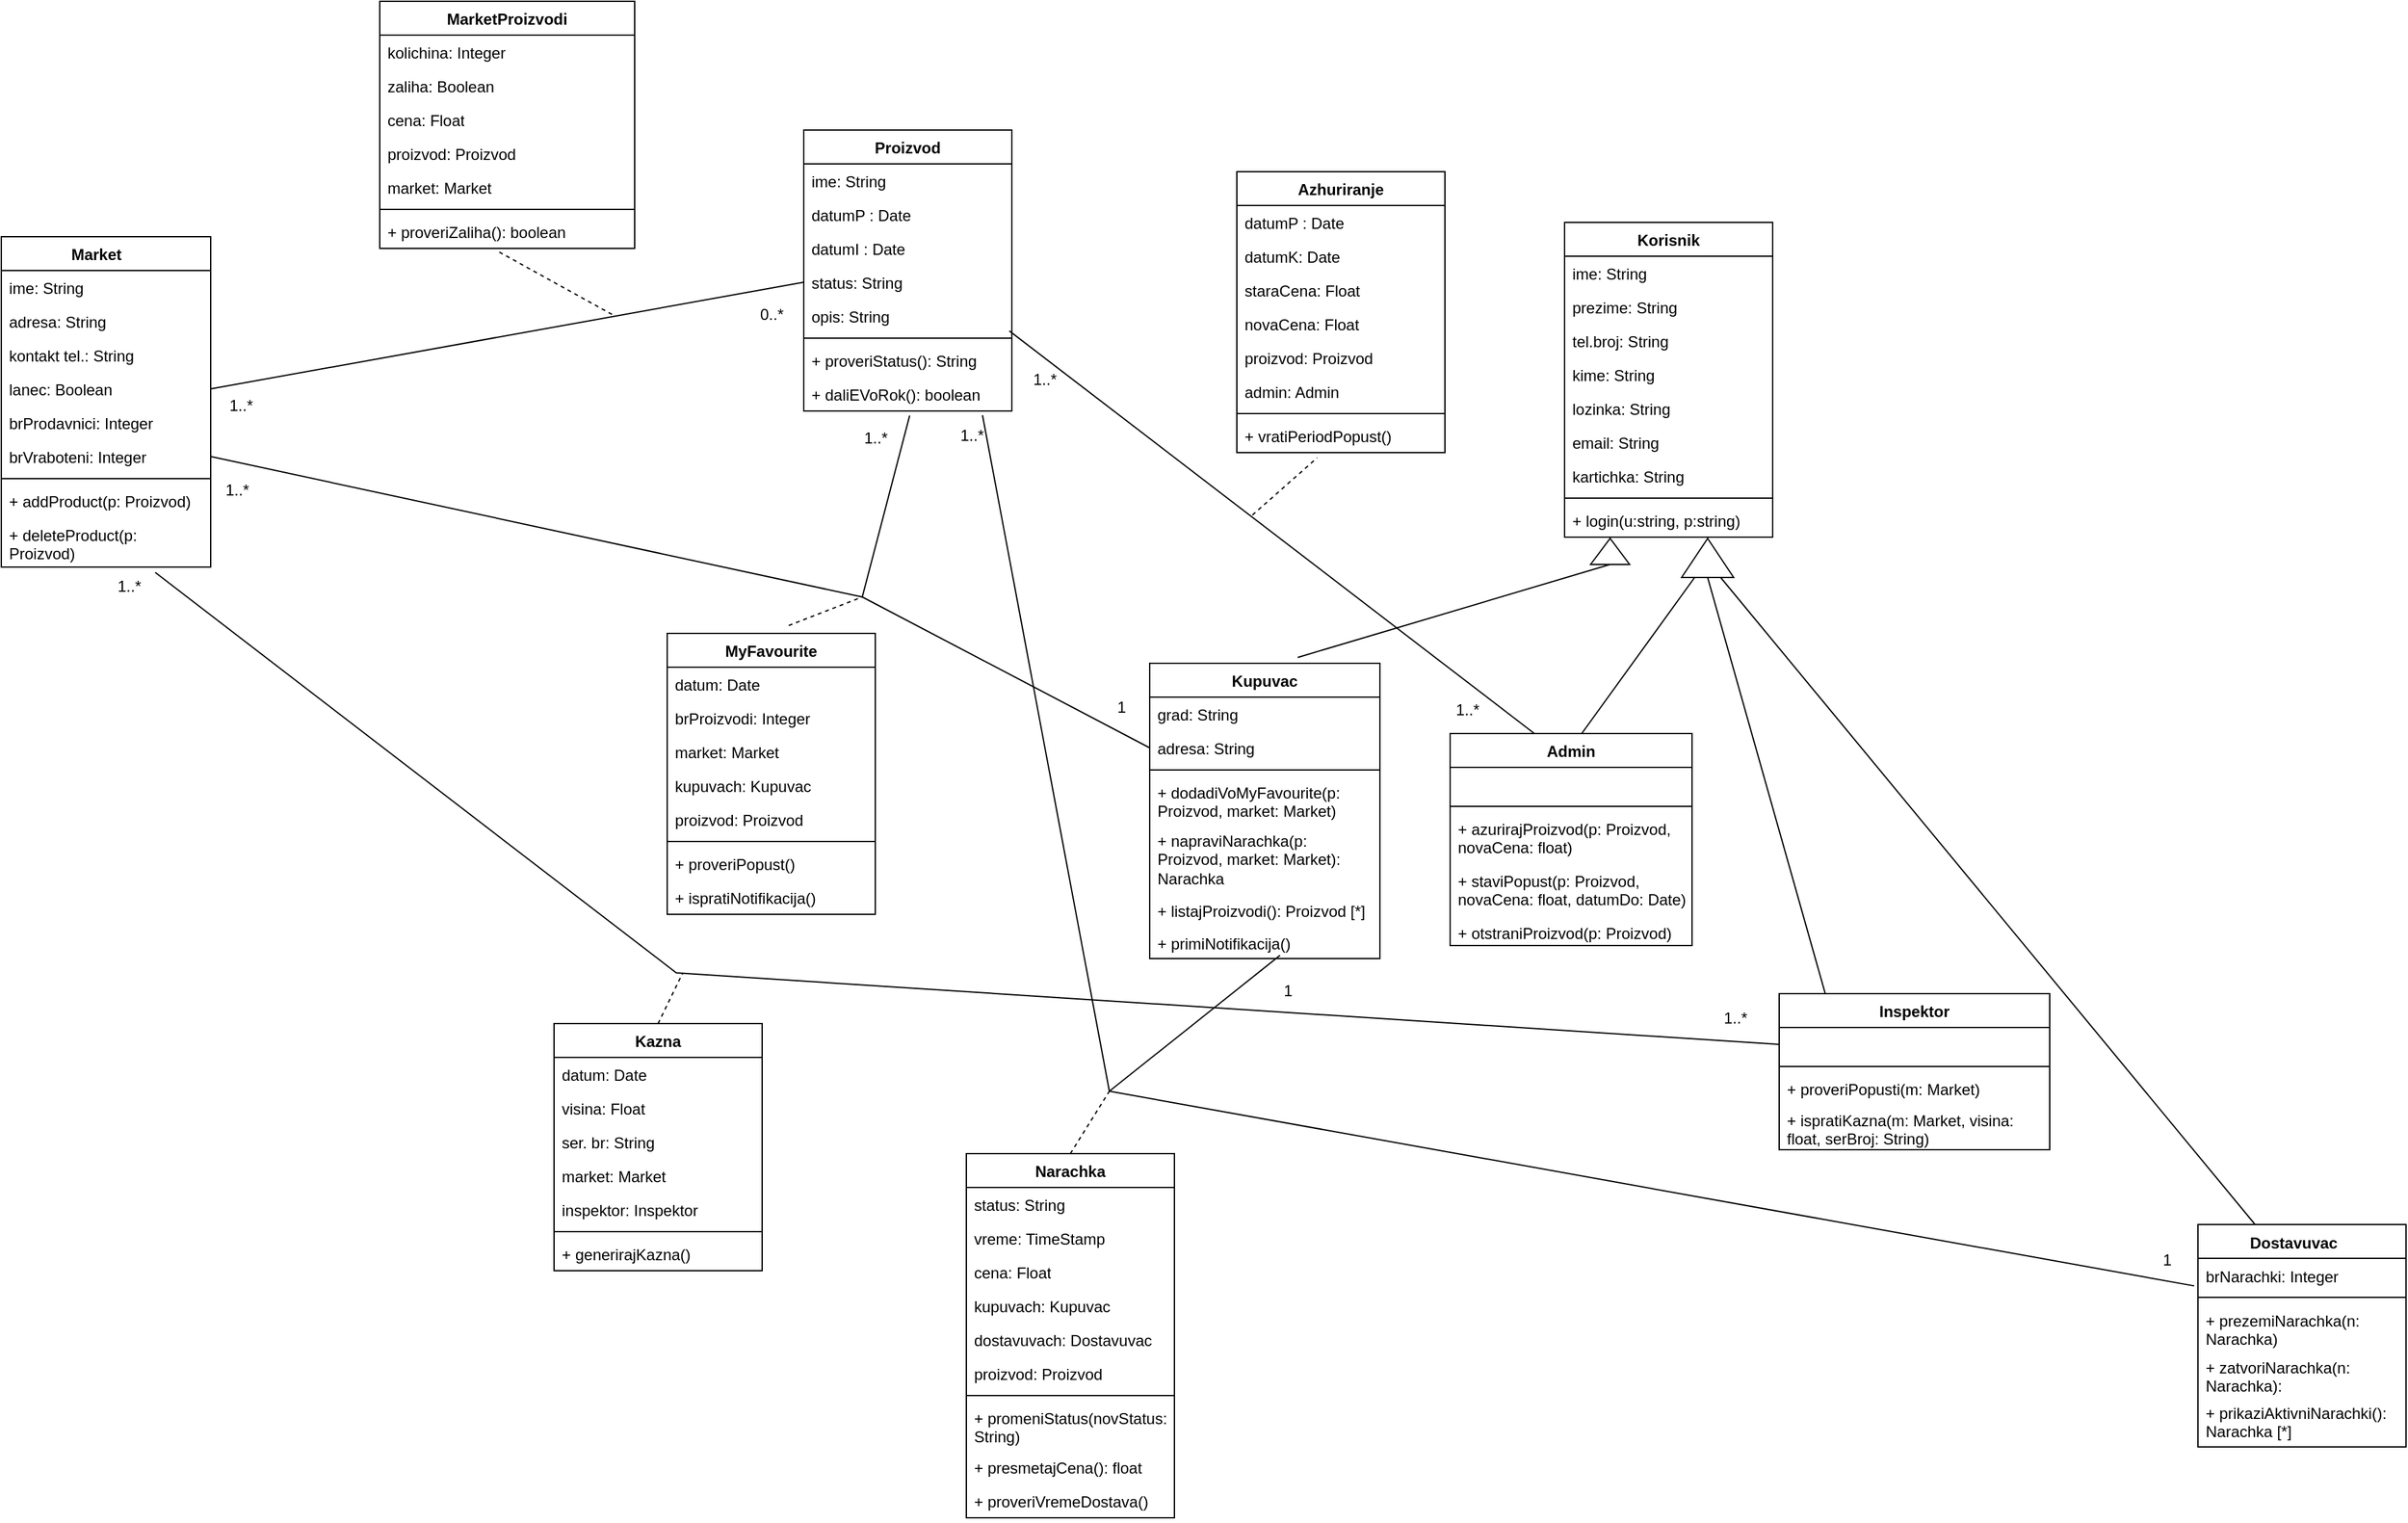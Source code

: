 <mxfile version="27.1.5">
  <diagram name="Page-1" id="jHqCYxFGCe3tI_gSr4o8">
    <mxGraphModel dx="1042" dy="561" grid="0" gridSize="10" guides="1" tooltips="1" connect="1" arrows="1" fold="1" page="0" pageScale="1" pageWidth="850" pageHeight="1100" background="#ffffff" math="0" shadow="0">
      <root>
        <mxCell id="0" />
        <mxCell id="1" parent="0" />
        <mxCell id="WWTZZWRBZjoq4rbTMtrc-1" value="Market&lt;span style=&quot;white-space: pre;&quot;&gt;&#x9;&lt;/span&gt;" style="swimlane;fontStyle=1;align=center;verticalAlign=top;childLayout=stackLayout;horizontal=1;startSize=26;horizontalStack=0;resizeParent=1;resizeParentMax=0;resizeLast=0;collapsible=1;marginBottom=0;whiteSpace=wrap;html=1;" vertex="1" parent="1">
          <mxGeometry x="330" y="391" width="161" height="254" as="geometry">
            <mxRectangle x="270" y="100" width="90" height="30" as="alternateBounds" />
          </mxGeometry>
        </mxCell>
        <mxCell id="WWTZZWRBZjoq4rbTMtrc-2" value="ime: String" style="text;strokeColor=none;fillColor=none;align=left;verticalAlign=top;spacingLeft=4;spacingRight=4;overflow=hidden;rotatable=0;points=[[0,0.5],[1,0.5]];portConstraint=eastwest;whiteSpace=wrap;html=1;" vertex="1" parent="WWTZZWRBZjoq4rbTMtrc-1">
          <mxGeometry y="26" width="161" height="26" as="geometry" />
        </mxCell>
        <mxCell id="WWTZZWRBZjoq4rbTMtrc-3" value="adresa: String" style="text;strokeColor=none;fillColor=none;align=left;verticalAlign=top;spacingLeft=4;spacingRight=4;overflow=hidden;rotatable=0;points=[[0,0.5],[1,0.5]];portConstraint=eastwest;whiteSpace=wrap;html=1;" vertex="1" parent="WWTZZWRBZjoq4rbTMtrc-1">
          <mxGeometry y="52" width="161" height="26" as="geometry" />
        </mxCell>
        <mxCell id="WWTZZWRBZjoq4rbTMtrc-4" value="kontakt tel.: String" style="text;strokeColor=none;fillColor=none;align=left;verticalAlign=top;spacingLeft=4;spacingRight=4;overflow=hidden;rotatable=0;points=[[0,0.5],[1,0.5]];portConstraint=eastwest;whiteSpace=wrap;html=1;" vertex="1" parent="WWTZZWRBZjoq4rbTMtrc-1">
          <mxGeometry y="78" width="161" height="26" as="geometry" />
        </mxCell>
        <mxCell id="WWTZZWRBZjoq4rbTMtrc-5" value="lanec: Boolean" style="text;strokeColor=none;fillColor=none;align=left;verticalAlign=top;spacingLeft=4;spacingRight=4;overflow=hidden;rotatable=0;points=[[0,0.5],[1,0.5]];portConstraint=eastwest;whiteSpace=wrap;html=1;" vertex="1" parent="WWTZZWRBZjoq4rbTMtrc-1">
          <mxGeometry y="104" width="161" height="26" as="geometry" />
        </mxCell>
        <mxCell id="WWTZZWRBZjoq4rbTMtrc-6" value="brProdavnici: Integer" style="text;strokeColor=none;fillColor=none;align=left;verticalAlign=top;spacingLeft=4;spacingRight=4;overflow=hidden;rotatable=0;points=[[0,0.5],[1,0.5]];portConstraint=eastwest;whiteSpace=wrap;html=1;" vertex="1" parent="WWTZZWRBZjoq4rbTMtrc-1">
          <mxGeometry y="130" width="161" height="26" as="geometry" />
        </mxCell>
        <mxCell id="WWTZZWRBZjoq4rbTMtrc-7" value="brVraboteni: Integer" style="text;strokeColor=none;fillColor=none;align=left;verticalAlign=top;spacingLeft=4;spacingRight=4;overflow=hidden;rotatable=0;points=[[0,0.5],[1,0.5]];portConstraint=eastwest;whiteSpace=wrap;html=1;" vertex="1" parent="WWTZZWRBZjoq4rbTMtrc-1">
          <mxGeometry y="156" width="161" height="26" as="geometry" />
        </mxCell>
        <mxCell id="WWTZZWRBZjoq4rbTMtrc-8" value="" style="line;strokeWidth=1;fillColor=none;align=left;verticalAlign=middle;spacingTop=-1;spacingLeft=3;spacingRight=3;rotatable=0;labelPosition=right;points=[];portConstraint=eastwest;strokeColor=inherit;" vertex="1" parent="WWTZZWRBZjoq4rbTMtrc-1">
          <mxGeometry y="182" width="161" height="8" as="geometry" />
        </mxCell>
        <mxCell id="WWTZZWRBZjoq4rbTMtrc-9" value="&lt;font&gt;+ addProduct(p: Proizvod)&lt;/font&gt;" style="text;strokeColor=none;fillColor=none;align=left;verticalAlign=top;spacingLeft=4;spacingRight=4;overflow=hidden;rotatable=0;points=[[0,0.5],[1,0.5]];portConstraint=eastwest;whiteSpace=wrap;html=1;" vertex="1" parent="WWTZZWRBZjoq4rbTMtrc-1">
          <mxGeometry y="190" width="161" height="26" as="geometry" />
        </mxCell>
        <mxCell id="WWTZZWRBZjoq4rbTMtrc-10" value="&lt;font&gt;+ deleteProduct(p: Proizvod)&lt;/font&gt;" style="text;strokeColor=none;fillColor=none;align=left;verticalAlign=top;spacingLeft=4;spacingRight=4;overflow=hidden;rotatable=0;points=[[0,0.5],[1,0.5]];portConstraint=eastwest;whiteSpace=wrap;html=1;" vertex="1" parent="WWTZZWRBZjoq4rbTMtrc-1">
          <mxGeometry y="216" width="161" height="38" as="geometry" />
        </mxCell>
        <mxCell id="WWTZZWRBZjoq4rbTMtrc-11" value="Proizvod" style="swimlane;fontStyle=1;align=center;verticalAlign=top;childLayout=stackLayout;horizontal=1;startSize=26;horizontalStack=0;resizeParent=1;resizeParentMax=0;resizeLast=0;collapsible=1;marginBottom=0;whiteSpace=wrap;html=1;" vertex="1" parent="1">
          <mxGeometry x="947" y="309" width="160" height="216" as="geometry" />
        </mxCell>
        <mxCell id="WWTZZWRBZjoq4rbTMtrc-12" value="ime: String" style="text;strokeColor=none;fillColor=none;align=left;verticalAlign=top;spacingLeft=4;spacingRight=4;overflow=hidden;rotatable=0;points=[[0,0.5],[1,0.5]];portConstraint=eastwest;whiteSpace=wrap;html=1;" vertex="1" parent="WWTZZWRBZjoq4rbTMtrc-11">
          <mxGeometry y="26" width="160" height="26" as="geometry" />
        </mxCell>
        <mxCell id="WWTZZWRBZjoq4rbTMtrc-13" value="datumP : Date" style="text;strokeColor=none;fillColor=none;align=left;verticalAlign=top;spacingLeft=4;spacingRight=4;overflow=hidden;rotatable=0;points=[[0,0.5],[1,0.5]];portConstraint=eastwest;whiteSpace=wrap;html=1;" vertex="1" parent="WWTZZWRBZjoq4rbTMtrc-11">
          <mxGeometry y="52" width="160" height="26" as="geometry" />
        </mxCell>
        <mxCell id="WWTZZWRBZjoq4rbTMtrc-14" value="&lt;div&gt;datumI : Date&lt;/div&gt;" style="text;strokeColor=none;fillColor=none;align=left;verticalAlign=top;spacingLeft=4;spacingRight=4;overflow=hidden;rotatable=0;points=[[0,0.5],[1,0.5]];portConstraint=eastwest;whiteSpace=wrap;html=1;" vertex="1" parent="WWTZZWRBZjoq4rbTMtrc-11">
          <mxGeometry y="78" width="160" height="26" as="geometry" />
        </mxCell>
        <mxCell id="WWTZZWRBZjoq4rbTMtrc-15" value="status: String" style="text;strokeColor=none;fillColor=none;align=left;verticalAlign=top;spacingLeft=4;spacingRight=4;overflow=hidden;rotatable=0;points=[[0,0.5],[1,0.5]];portConstraint=eastwest;whiteSpace=wrap;html=1;" vertex="1" parent="WWTZZWRBZjoq4rbTMtrc-11">
          <mxGeometry y="104" width="160" height="26" as="geometry" />
        </mxCell>
        <mxCell id="WWTZZWRBZjoq4rbTMtrc-16" value="opis: String" style="text;strokeColor=none;fillColor=none;align=left;verticalAlign=top;spacingLeft=4;spacingRight=4;overflow=hidden;rotatable=0;points=[[0,0.5],[1,0.5]];portConstraint=eastwest;whiteSpace=wrap;html=1;" vertex="1" parent="WWTZZWRBZjoq4rbTMtrc-11">
          <mxGeometry y="130" width="160" height="26" as="geometry" />
        </mxCell>
        <mxCell id="WWTZZWRBZjoq4rbTMtrc-17" value="" style="line;strokeWidth=1;fillColor=none;align=left;verticalAlign=middle;spacingTop=-1;spacingLeft=3;spacingRight=3;rotatable=0;labelPosition=right;points=[];portConstraint=eastwest;strokeColor=inherit;" vertex="1" parent="WWTZZWRBZjoq4rbTMtrc-11">
          <mxGeometry y="156" width="160" height="8" as="geometry" />
        </mxCell>
        <mxCell id="WWTZZWRBZjoq4rbTMtrc-18" value="+ proveriStatus(): String" style="text;strokeColor=none;fillColor=none;align=left;verticalAlign=top;spacingLeft=4;spacingRight=4;overflow=hidden;rotatable=0;points=[[0,0.5],[1,0.5]];portConstraint=eastwest;whiteSpace=wrap;html=1;" vertex="1" parent="WWTZZWRBZjoq4rbTMtrc-11">
          <mxGeometry y="164" width="160" height="26" as="geometry" />
        </mxCell>
        <mxCell id="WWTZZWRBZjoq4rbTMtrc-19" value="&lt;div&gt;+ daliEVoRok(): boolean&lt;/div&gt;&lt;div&gt;&lt;br&gt;&lt;/div&gt;" style="text;strokeColor=none;fillColor=none;align=left;verticalAlign=top;spacingLeft=4;spacingRight=4;overflow=hidden;rotatable=0;points=[[0,0.5],[1,0.5]];portConstraint=eastwest;whiteSpace=wrap;html=1;" vertex="1" parent="WWTZZWRBZjoq4rbTMtrc-11">
          <mxGeometry y="190" width="160" height="26" as="geometry" />
        </mxCell>
        <mxCell id="WWTZZWRBZjoq4rbTMtrc-20" value="" style="endArrow=none;html=1;rounded=0;exitX=1;exitY=0.5;exitDx=0;exitDy=0;entryX=0;entryY=0.5;entryDx=0;entryDy=0;" edge="1" parent="1" source="WWTZZWRBZjoq4rbTMtrc-5" target="WWTZZWRBZjoq4rbTMtrc-15">
          <mxGeometry width="50" height="50" relative="1" as="geometry">
            <mxPoint x="892" y="548" as="sourcePoint" />
            <mxPoint x="942" y="498" as="targetPoint" />
          </mxGeometry>
        </mxCell>
        <mxCell id="WWTZZWRBZjoq4rbTMtrc-21" value="" style="endArrow=none;dashed=1;html=1;rounded=0;exitX=0.469;exitY=1.108;exitDx=0;exitDy=0;exitPerimeter=0;" edge="1" parent="1" source="WWTZZWRBZjoq4rbTMtrc-29">
          <mxGeometry width="50" height="50" relative="1" as="geometry">
            <mxPoint x="852" y="528" as="sourcePoint" />
            <mxPoint x="800" y="451" as="targetPoint" />
          </mxGeometry>
        </mxCell>
        <mxCell id="WWTZZWRBZjoq4rbTMtrc-22" value="MarketProizvodi" style="swimlane;fontStyle=1;align=center;verticalAlign=top;childLayout=stackLayout;horizontal=1;startSize=26;horizontalStack=0;resizeParent=1;resizeParentMax=0;resizeLast=0;collapsible=1;marginBottom=0;whiteSpace=wrap;html=1;" vertex="1" parent="1">
          <mxGeometry x="621" y="210" width="196" height="190" as="geometry" />
        </mxCell>
        <mxCell id="WWTZZWRBZjoq4rbTMtrc-23" value="kolichina: Integer" style="text;strokeColor=none;fillColor=none;align=left;verticalAlign=top;spacingLeft=4;spacingRight=4;overflow=hidden;rotatable=0;points=[[0,0.5],[1,0.5]];portConstraint=eastwest;whiteSpace=wrap;html=1;" vertex="1" parent="WWTZZWRBZjoq4rbTMtrc-22">
          <mxGeometry y="26" width="196" height="26" as="geometry" />
        </mxCell>
        <mxCell id="WWTZZWRBZjoq4rbTMtrc-24" value="zaliha: Boolean" style="text;strokeColor=none;fillColor=none;align=left;verticalAlign=top;spacingLeft=4;spacingRight=4;overflow=hidden;rotatable=0;points=[[0,0.5],[1,0.5]];portConstraint=eastwest;whiteSpace=wrap;html=1;" vertex="1" parent="WWTZZWRBZjoq4rbTMtrc-22">
          <mxGeometry y="52" width="196" height="26" as="geometry" />
        </mxCell>
        <mxCell id="WWTZZWRBZjoq4rbTMtrc-25" value="&lt;div&gt;cena: Float&lt;/div&gt;" style="text;strokeColor=none;fillColor=none;align=left;verticalAlign=top;spacingLeft=4;spacingRight=4;overflow=hidden;rotatable=0;points=[[0,0.5],[1,0.5]];portConstraint=eastwest;whiteSpace=wrap;html=1;" vertex="1" parent="WWTZZWRBZjoq4rbTMtrc-22">
          <mxGeometry y="78" width="196" height="26" as="geometry" />
        </mxCell>
        <mxCell id="WWTZZWRBZjoq4rbTMtrc-26" value="proizvod: Proizvod" style="text;strokeColor=none;fillColor=none;align=left;verticalAlign=top;spacingLeft=4;spacingRight=4;overflow=hidden;rotatable=0;points=[[0,0.5],[1,0.5]];portConstraint=eastwest;whiteSpace=wrap;html=1;" vertex="1" parent="WWTZZWRBZjoq4rbTMtrc-22">
          <mxGeometry y="104" width="196" height="26" as="geometry" />
        </mxCell>
        <mxCell id="WWTZZWRBZjoq4rbTMtrc-27" value="&lt;div&gt;market: Market&lt;/div&gt;" style="text;strokeColor=none;fillColor=none;align=left;verticalAlign=top;spacingLeft=4;spacingRight=4;overflow=hidden;rotatable=0;points=[[0,0.5],[1,0.5]];portConstraint=eastwest;whiteSpace=wrap;html=1;" vertex="1" parent="WWTZZWRBZjoq4rbTMtrc-22">
          <mxGeometry y="130" width="196" height="26" as="geometry" />
        </mxCell>
        <mxCell id="WWTZZWRBZjoq4rbTMtrc-28" value="" style="line;strokeWidth=1;fillColor=none;align=left;verticalAlign=middle;spacingTop=-1;spacingLeft=3;spacingRight=3;rotatable=0;labelPosition=right;points=[];portConstraint=eastwest;strokeColor=inherit;" vertex="1" parent="WWTZZWRBZjoq4rbTMtrc-22">
          <mxGeometry y="156" width="196" height="8" as="geometry" />
        </mxCell>
        <mxCell id="WWTZZWRBZjoq4rbTMtrc-29" value="&lt;font&gt;+ proveriZaliha(): boolean&lt;/font&gt;" style="text;strokeColor=none;fillColor=none;align=left;verticalAlign=top;spacingLeft=4;spacingRight=4;overflow=hidden;rotatable=0;points=[[0,0.5],[1,0.5]];portConstraint=eastwest;whiteSpace=wrap;html=1;" vertex="1" parent="WWTZZWRBZjoq4rbTMtrc-22">
          <mxGeometry y="164" width="196" height="26" as="geometry" />
        </mxCell>
        <mxCell id="WWTZZWRBZjoq4rbTMtrc-30" value="0..*" style="text;html=1;align=center;verticalAlign=middle;resizable=0;points=[];autosize=1;strokeColor=none;fillColor=none;" vertex="1" parent="1">
          <mxGeometry x="902" y="436" width="40" height="30" as="geometry" />
        </mxCell>
        <mxCell id="WWTZZWRBZjoq4rbTMtrc-31" value="1..*" style="text;html=1;align=center;verticalAlign=middle;resizable=0;points=[];autosize=1;strokeColor=none;fillColor=none;" vertex="1" parent="1">
          <mxGeometry x="494" y="506" width="40" height="30" as="geometry" />
        </mxCell>
        <mxCell id="WWTZZWRBZjoq4rbTMtrc-32" value="Korisnik" style="swimlane;fontStyle=1;align=center;verticalAlign=top;childLayout=stackLayout;horizontal=1;startSize=26;horizontalStack=0;resizeParent=1;resizeParentMax=0;resizeLast=0;collapsible=1;marginBottom=0;whiteSpace=wrap;html=1;" vertex="1" parent="1">
          <mxGeometry x="1532" y="380" width="160" height="242" as="geometry">
            <mxRectangle x="270" y="100" width="90" height="30" as="alternateBounds" />
          </mxGeometry>
        </mxCell>
        <mxCell id="WWTZZWRBZjoq4rbTMtrc-33" value="ime: String" style="text;strokeColor=none;fillColor=none;align=left;verticalAlign=top;spacingLeft=4;spacingRight=4;overflow=hidden;rotatable=0;points=[[0,0.5],[1,0.5]];portConstraint=eastwest;whiteSpace=wrap;html=1;" vertex="1" parent="WWTZZWRBZjoq4rbTMtrc-32">
          <mxGeometry y="26" width="160" height="26" as="geometry" />
        </mxCell>
        <mxCell id="WWTZZWRBZjoq4rbTMtrc-34" value="prezime: String" style="text;strokeColor=none;fillColor=none;align=left;verticalAlign=top;spacingLeft=4;spacingRight=4;overflow=hidden;rotatable=0;points=[[0,0.5],[1,0.5]];portConstraint=eastwest;whiteSpace=wrap;html=1;" vertex="1" parent="WWTZZWRBZjoq4rbTMtrc-32">
          <mxGeometry y="52" width="160" height="26" as="geometry" />
        </mxCell>
        <mxCell id="WWTZZWRBZjoq4rbTMtrc-35" value="tel.broj: String&lt;span style=&quot;white-space: pre;&quot;&gt;&#x9;&lt;/span&gt;&lt;div&gt;&lt;br&gt;&lt;/div&gt;" style="text;strokeColor=none;fillColor=none;align=left;verticalAlign=top;spacingLeft=4;spacingRight=4;overflow=hidden;rotatable=0;points=[[0,0.5],[1,0.5]];portConstraint=eastwest;whiteSpace=wrap;html=1;" vertex="1" parent="WWTZZWRBZjoq4rbTMtrc-32">
          <mxGeometry y="78" width="160" height="26" as="geometry" />
        </mxCell>
        <mxCell id="WWTZZWRBZjoq4rbTMtrc-36" value="kime: String" style="text;strokeColor=none;fillColor=none;align=left;verticalAlign=top;spacingLeft=4;spacingRight=4;overflow=hidden;rotatable=0;points=[[0,0.5],[1,0.5]];portConstraint=eastwest;whiteSpace=wrap;html=1;" vertex="1" parent="WWTZZWRBZjoq4rbTMtrc-32">
          <mxGeometry y="104" width="160" height="26" as="geometry" />
        </mxCell>
        <mxCell id="WWTZZWRBZjoq4rbTMtrc-37" value="lozinka: String" style="text;strokeColor=none;fillColor=none;align=left;verticalAlign=top;spacingLeft=4;spacingRight=4;overflow=hidden;rotatable=0;points=[[0,0.5],[1,0.5]];portConstraint=eastwest;whiteSpace=wrap;html=1;" vertex="1" parent="WWTZZWRBZjoq4rbTMtrc-32">
          <mxGeometry y="130" width="160" height="26" as="geometry" />
        </mxCell>
        <mxCell id="WWTZZWRBZjoq4rbTMtrc-38" value="email: String" style="text;strokeColor=none;fillColor=none;align=left;verticalAlign=top;spacingLeft=4;spacingRight=4;overflow=hidden;rotatable=0;points=[[0,0.5],[1,0.5]];portConstraint=eastwest;whiteSpace=wrap;html=1;" vertex="1" parent="WWTZZWRBZjoq4rbTMtrc-32">
          <mxGeometry y="156" width="160" height="26" as="geometry" />
        </mxCell>
        <mxCell id="WWTZZWRBZjoq4rbTMtrc-39" value="kartichka: String" style="text;strokeColor=none;fillColor=none;align=left;verticalAlign=top;spacingLeft=4;spacingRight=4;overflow=hidden;rotatable=0;points=[[0,0.5],[1,0.5]];portConstraint=eastwest;whiteSpace=wrap;html=1;" vertex="1" parent="WWTZZWRBZjoq4rbTMtrc-32">
          <mxGeometry y="182" width="160" height="26" as="geometry" />
        </mxCell>
        <mxCell id="WWTZZWRBZjoq4rbTMtrc-40" value="" style="line;strokeWidth=1;fillColor=none;align=left;verticalAlign=middle;spacingTop=-1;spacingLeft=3;spacingRight=3;rotatable=0;labelPosition=right;points=[];portConstraint=eastwest;strokeColor=inherit;" vertex="1" parent="WWTZZWRBZjoq4rbTMtrc-32">
          <mxGeometry y="208" width="160" height="8" as="geometry" />
        </mxCell>
        <mxCell id="WWTZZWRBZjoq4rbTMtrc-41" value="+ login(u:string, p:string)" style="text;strokeColor=none;fillColor=none;align=left;verticalAlign=top;spacingLeft=4;spacingRight=4;overflow=hidden;rotatable=0;points=[[0,0.5],[1,0.5]];portConstraint=eastwest;whiteSpace=wrap;html=1;" vertex="1" parent="WWTZZWRBZjoq4rbTMtrc-32">
          <mxGeometry y="216" width="160" height="26" as="geometry" />
        </mxCell>
        <mxCell id="WWTZZWRBZjoq4rbTMtrc-42" value="" style="triangle;whiteSpace=wrap;html=1;direction=north;fillColor=none;" vertex="1" parent="1">
          <mxGeometry x="1622" y="623" width="40" height="30" as="geometry" />
        </mxCell>
        <mxCell id="WWTZZWRBZjoq4rbTMtrc-43" value="" style="endArrow=none;html=1;rounded=0;exitX=0.544;exitY=0;exitDx=0;exitDy=0;entryX=0;entryY=0.25;entryDx=0;entryDy=0;exitPerimeter=0;" edge="1" parent="1" source="WWTZZWRBZjoq4rbTMtrc-112" target="WWTZZWRBZjoq4rbTMtrc-42">
          <mxGeometry width="50" height="50" relative="1" as="geometry">
            <mxPoint x="1482" y="770" as="sourcePoint" />
            <mxPoint x="1652" y="666" as="targetPoint" />
          </mxGeometry>
        </mxCell>
        <mxCell id="WWTZZWRBZjoq4rbTMtrc-44" value="" style="endArrow=none;html=1;rounded=0;entryX=0;entryY=0.75;entryDx=0;entryDy=0;exitX=0.301;exitY=0.03;exitDx=0;exitDy=0;exitPerimeter=0;" edge="1" parent="1" source="WWTZZWRBZjoq4rbTMtrc-123" target="WWTZZWRBZjoq4rbTMtrc-42">
          <mxGeometry width="50" height="50" relative="1" as="geometry">
            <mxPoint x="1902" y="898" as="sourcePoint" />
            <mxPoint x="1652" y="726" as="targetPoint" />
          </mxGeometry>
        </mxCell>
        <mxCell id="WWTZZWRBZjoq4rbTMtrc-45" value="" style="endArrow=none;html=1;rounded=0;exitX=0;exitY=0.5;exitDx=0;exitDy=0;entryX=0.173;entryY=0.016;entryDx=0;entryDy=0;entryPerimeter=0;" edge="1" parent="1" source="WWTZZWRBZjoq4rbTMtrc-42" target="WWTZZWRBZjoq4rbTMtrc-118">
          <mxGeometry width="50" height="50" relative="1" as="geometry">
            <mxPoint x="1712" y="716" as="sourcePoint" />
            <mxPoint x="1593.68" y="878.53" as="targetPoint" />
          </mxGeometry>
        </mxCell>
        <mxCell id="WWTZZWRBZjoq4rbTMtrc-46" value="" style="triangle;whiteSpace=wrap;html=1;direction=north;fillColor=none;" vertex="1" parent="1">
          <mxGeometry x="1552" y="623" width="30" height="20" as="geometry" />
        </mxCell>
        <mxCell id="WWTZZWRBZjoq4rbTMtrc-47" value="Kupuvac" style="swimlane;fontStyle=1;align=center;verticalAlign=top;childLayout=stackLayout;horizontal=1;startSize=26;horizontalStack=0;resizeParent=1;resizeParentMax=0;resizeLast=0;collapsible=1;marginBottom=0;whiteSpace=wrap;html=1;" vertex="1" parent="1">
          <mxGeometry x="1213" y="719" width="177" height="227" as="geometry" />
        </mxCell>
        <mxCell id="WWTZZWRBZjoq4rbTMtrc-48" value="grad: String" style="text;strokeColor=none;fillColor=none;align=left;verticalAlign=top;spacingLeft=4;spacingRight=4;overflow=hidden;rotatable=0;points=[[0,0.5],[1,0.5]];portConstraint=eastwest;whiteSpace=wrap;html=1;" vertex="1" parent="WWTZZWRBZjoq4rbTMtrc-47">
          <mxGeometry y="26" width="177" height="26" as="geometry" />
        </mxCell>
        <mxCell id="WWTZZWRBZjoq4rbTMtrc-49" value="adresa: String" style="text;strokeColor=none;fillColor=none;align=left;verticalAlign=top;spacingLeft=4;spacingRight=4;overflow=hidden;rotatable=0;points=[[0,0.5],[1,0.5]];portConstraint=eastwest;whiteSpace=wrap;html=1;" vertex="1" parent="WWTZZWRBZjoq4rbTMtrc-47">
          <mxGeometry y="52" width="177" height="26" as="geometry" />
        </mxCell>
        <mxCell id="WWTZZWRBZjoq4rbTMtrc-50" value="" style="line;strokeWidth=1;fillColor=none;align=left;verticalAlign=middle;spacingTop=-1;spacingLeft=3;spacingRight=3;rotatable=0;labelPosition=right;points=[];portConstraint=eastwest;strokeColor=inherit;" vertex="1" parent="WWTZZWRBZjoq4rbTMtrc-47">
          <mxGeometry y="78" width="177" height="8" as="geometry" />
        </mxCell>
        <mxCell id="WWTZZWRBZjoq4rbTMtrc-51" value="+ dodadiVoMyFavourite(p: Proizvod, market: Market)" style="text;strokeColor=none;fillColor=none;align=left;verticalAlign=top;spacingLeft=4;spacingRight=4;overflow=hidden;rotatable=0;points=[[0,0.5],[1,0.5]];portConstraint=eastwest;whiteSpace=wrap;html=1;" vertex="1" parent="WWTZZWRBZjoq4rbTMtrc-47">
          <mxGeometry y="86" width="177" height="37" as="geometry" />
        </mxCell>
        <mxCell id="WWTZZWRBZjoq4rbTMtrc-52" value="+ napraviNarachka(p: Proizvod, market: Market): Narachka" style="text;strokeColor=none;fillColor=none;align=left;verticalAlign=top;spacingLeft=4;spacingRight=4;overflow=hidden;rotatable=0;points=[[0,0.5],[1,0.5]];portConstraint=eastwest;whiteSpace=wrap;html=1;" vertex="1" parent="WWTZZWRBZjoq4rbTMtrc-47">
          <mxGeometry y="123" width="177" height="54" as="geometry" />
        </mxCell>
        <mxCell id="WWTZZWRBZjoq4rbTMtrc-53" value="+ listajProizvodi(): Proizvod [*]" style="text;strokeColor=none;fillColor=none;align=left;verticalAlign=top;spacingLeft=4;spacingRight=4;overflow=hidden;rotatable=0;points=[[0,0.5],[1,0.5]];portConstraint=eastwest;whiteSpace=wrap;html=1;" vertex="1" parent="WWTZZWRBZjoq4rbTMtrc-47">
          <mxGeometry y="177" width="177" height="25" as="geometry" />
        </mxCell>
        <mxCell id="WWTZZWRBZjoq4rbTMtrc-54" value="+ primiNotifikacija()" style="text;strokeColor=none;fillColor=none;align=left;verticalAlign=top;spacingLeft=4;spacingRight=4;overflow=hidden;rotatable=0;points=[[0,0.5],[1,0.5]];portConstraint=eastwest;whiteSpace=wrap;html=1;" vertex="1" parent="WWTZZWRBZjoq4rbTMtrc-47">
          <mxGeometry y="202" width="177" height="25" as="geometry" />
        </mxCell>
        <mxCell id="WWTZZWRBZjoq4rbTMtrc-55" value="" style="endArrow=none;html=1;rounded=0;entryX=0;entryY=0.5;entryDx=0;entryDy=0;exitX=0.643;exitY=-0.02;exitDx=0;exitDy=0;exitPerimeter=0;" edge="1" parent="1" source="WWTZZWRBZjoq4rbTMtrc-47" target="WWTZZWRBZjoq4rbTMtrc-46">
          <mxGeometry width="50" height="50" relative="1" as="geometry">
            <mxPoint x="1252" y="736" as="sourcePoint" />
            <mxPoint x="1302" y="686" as="targetPoint" />
          </mxGeometry>
        </mxCell>
        <mxCell id="WWTZZWRBZjoq4rbTMtrc-56" value="" style="endArrow=none;html=1;rounded=0;exitX=0.988;exitY=0.94;exitDx=0;exitDy=0;exitPerimeter=0;entryX=0.385;entryY=0.032;entryDx=0;entryDy=0;entryPerimeter=0;" edge="1" parent="1" source="WWTZZWRBZjoq4rbTMtrc-16" target="WWTZZWRBZjoq4rbTMtrc-112">
          <mxGeometry width="50" height="50" relative="1" as="geometry">
            <mxPoint x="1372" y="678" as="sourcePoint" />
            <mxPoint x="1442" y="770" as="targetPoint" />
          </mxGeometry>
        </mxCell>
        <mxCell id="WWTZZWRBZjoq4rbTMtrc-57" value="1..*" style="text;html=1;align=center;verticalAlign=middle;resizable=0;points=[];autosize=1;strokeColor=none;fillColor=none;" vertex="1" parent="1">
          <mxGeometry x="1112" y="486" width="40" height="30" as="geometry" />
        </mxCell>
        <mxCell id="WWTZZWRBZjoq4rbTMtrc-58" value="1..*" style="text;html=1;align=center;verticalAlign=middle;resizable=0;points=[];autosize=1;strokeColor=none;fillColor=none;" vertex="1" parent="1">
          <mxGeometry x="1437" y="740" width="40" height="30" as="geometry" />
        </mxCell>
        <mxCell id="WWTZZWRBZjoq4rbTMtrc-59" value="" style="endArrow=none;dashed=1;html=1;rounded=0;entryX=0.386;entryY=1.154;entryDx=0;entryDy=0;entryPerimeter=0;" edge="1" parent="1" target="WWTZZWRBZjoq4rbTMtrc-68">
          <mxGeometry width="50" height="50" relative="1" as="geometry">
            <mxPoint x="1292" y="605" as="sourcePoint" />
            <mxPoint x="1322" y="548" as="targetPoint" />
          </mxGeometry>
        </mxCell>
        <mxCell id="WWTZZWRBZjoq4rbTMtrc-60" value="Azhuriranje" style="swimlane;fontStyle=1;align=center;verticalAlign=top;childLayout=stackLayout;horizontal=1;startSize=26;horizontalStack=0;resizeParent=1;resizeParentMax=0;resizeLast=0;collapsible=1;marginBottom=0;whiteSpace=wrap;html=1;" vertex="1" parent="1">
          <mxGeometry x="1280" y="341" width="160" height="216" as="geometry" />
        </mxCell>
        <mxCell id="WWTZZWRBZjoq4rbTMtrc-61" value="datumP : Date" style="text;strokeColor=none;fillColor=none;align=left;verticalAlign=top;spacingLeft=4;spacingRight=4;overflow=hidden;rotatable=0;points=[[0,0.5],[1,0.5]];portConstraint=eastwest;whiteSpace=wrap;html=1;" vertex="1" parent="WWTZZWRBZjoq4rbTMtrc-60">
          <mxGeometry y="26" width="160" height="26" as="geometry" />
        </mxCell>
        <mxCell id="WWTZZWRBZjoq4rbTMtrc-62" value="&lt;div&gt;datumK: Date&lt;/div&gt;" style="text;strokeColor=none;fillColor=none;align=left;verticalAlign=top;spacingLeft=4;spacingRight=4;overflow=hidden;rotatable=0;points=[[0,0.5],[1,0.5]];portConstraint=eastwest;whiteSpace=wrap;html=1;" vertex="1" parent="WWTZZWRBZjoq4rbTMtrc-60">
          <mxGeometry y="52" width="160" height="26" as="geometry" />
        </mxCell>
        <mxCell id="WWTZZWRBZjoq4rbTMtrc-63" value="staraCena: Float" style="text;strokeColor=none;fillColor=none;align=left;verticalAlign=top;spacingLeft=4;spacingRight=4;overflow=hidden;rotatable=0;points=[[0,0.5],[1,0.5]];portConstraint=eastwest;whiteSpace=wrap;html=1;" vertex="1" parent="WWTZZWRBZjoq4rbTMtrc-60">
          <mxGeometry y="78" width="160" height="26" as="geometry" />
        </mxCell>
        <mxCell id="WWTZZWRBZjoq4rbTMtrc-64" value="novaCena: Float" style="text;strokeColor=none;fillColor=none;align=left;verticalAlign=top;spacingLeft=4;spacingRight=4;overflow=hidden;rotatable=0;points=[[0,0.5],[1,0.5]];portConstraint=eastwest;whiteSpace=wrap;html=1;" vertex="1" parent="WWTZZWRBZjoq4rbTMtrc-60">
          <mxGeometry y="104" width="160" height="26" as="geometry" />
        </mxCell>
        <mxCell id="WWTZZWRBZjoq4rbTMtrc-65" value="proizvod: Proizvod" style="text;strokeColor=none;fillColor=none;align=left;verticalAlign=top;spacingLeft=4;spacingRight=4;overflow=hidden;rotatable=0;points=[[0,0.5],[1,0.5]];portConstraint=eastwest;whiteSpace=wrap;html=1;" vertex="1" parent="WWTZZWRBZjoq4rbTMtrc-60">
          <mxGeometry y="130" width="160" height="26" as="geometry" />
        </mxCell>
        <mxCell id="WWTZZWRBZjoq4rbTMtrc-66" value="admin: Admin" style="text;strokeColor=none;fillColor=none;align=left;verticalAlign=top;spacingLeft=4;spacingRight=4;overflow=hidden;rotatable=0;points=[[0,0.5],[1,0.5]];portConstraint=eastwest;whiteSpace=wrap;html=1;" vertex="1" parent="WWTZZWRBZjoq4rbTMtrc-60">
          <mxGeometry y="156" width="160" height="26" as="geometry" />
        </mxCell>
        <mxCell id="WWTZZWRBZjoq4rbTMtrc-67" value="" style="line;strokeWidth=1;fillColor=none;align=left;verticalAlign=middle;spacingTop=-1;spacingLeft=3;spacingRight=3;rotatable=0;labelPosition=right;points=[];portConstraint=eastwest;strokeColor=inherit;" vertex="1" parent="WWTZZWRBZjoq4rbTMtrc-60">
          <mxGeometry y="182" width="160" height="8" as="geometry" />
        </mxCell>
        <mxCell id="WWTZZWRBZjoq4rbTMtrc-68" value="+ vratiPeriodPopust()" style="text;strokeColor=none;fillColor=none;align=left;verticalAlign=top;spacingLeft=4;spacingRight=4;overflow=hidden;rotatable=0;points=[[0,0.5],[1,0.5]];portConstraint=eastwest;whiteSpace=wrap;html=1;" vertex="1" parent="WWTZZWRBZjoq4rbTMtrc-60">
          <mxGeometry y="190" width="160" height="26" as="geometry" />
        </mxCell>
        <mxCell id="WWTZZWRBZjoq4rbTMtrc-69" value="" style="endArrow=none;html=1;rounded=0;exitX=0.735;exitY=1.109;exitDx=0;exitDy=0;exitPerimeter=0;entryX=0;entryY=0.5;entryDx=0;entryDy=0;" edge="1" parent="1" source="WWTZZWRBZjoq4rbTMtrc-10" target="WWTZZWRBZjoq4rbTMtrc-119">
          <mxGeometry width="50" height="50" relative="1" as="geometry">
            <mxPoint x="1472" y="888" as="sourcePoint" />
            <mxPoint x="1582" y="895" as="targetPoint" />
            <Array as="points">
              <mxPoint x="849" y="957" />
            </Array>
          </mxGeometry>
        </mxCell>
        <mxCell id="WWTZZWRBZjoq4rbTMtrc-70" value="1..*" style="text;html=1;align=center;verticalAlign=middle;resizable=0;points=[];autosize=1;strokeColor=none;fillColor=none;" vertex="1" parent="1">
          <mxGeometry x="1643" y="977" width="40" height="30" as="geometry" />
        </mxCell>
        <mxCell id="WWTZZWRBZjoq4rbTMtrc-71" value="1..*" style="text;html=1;align=center;verticalAlign=middle;resizable=0;points=[];autosize=1;strokeColor=none;fillColor=none;" vertex="1" parent="1">
          <mxGeometry x="408" y="645" width="40" height="30" as="geometry" />
        </mxCell>
        <mxCell id="WWTZZWRBZjoq4rbTMtrc-72" value="Kazna" style="swimlane;fontStyle=1;align=center;verticalAlign=top;childLayout=stackLayout;horizontal=1;startSize=26;horizontalStack=0;resizeParent=1;resizeParentMax=0;resizeLast=0;collapsible=1;marginBottom=0;whiteSpace=wrap;html=1;" vertex="1" parent="1">
          <mxGeometry x="755" y="996" width="160" height="190" as="geometry" />
        </mxCell>
        <mxCell id="WWTZZWRBZjoq4rbTMtrc-73" value="datum: Date" style="text;strokeColor=none;fillColor=none;align=left;verticalAlign=top;spacingLeft=4;spacingRight=4;overflow=hidden;rotatable=0;points=[[0,0.5],[1,0.5]];portConstraint=eastwest;whiteSpace=wrap;html=1;" vertex="1" parent="WWTZZWRBZjoq4rbTMtrc-72">
          <mxGeometry y="26" width="160" height="26" as="geometry" />
        </mxCell>
        <mxCell id="WWTZZWRBZjoq4rbTMtrc-74" value="visina: Float" style="text;strokeColor=none;fillColor=none;align=left;verticalAlign=top;spacingLeft=4;spacingRight=4;overflow=hidden;rotatable=0;points=[[0,0.5],[1,0.5]];portConstraint=eastwest;whiteSpace=wrap;html=1;" vertex="1" parent="WWTZZWRBZjoq4rbTMtrc-72">
          <mxGeometry y="52" width="160" height="26" as="geometry" />
        </mxCell>
        <mxCell id="WWTZZWRBZjoq4rbTMtrc-75" value="&lt;div&gt;ser. br: String&lt;/div&gt;" style="text;strokeColor=none;fillColor=none;align=left;verticalAlign=top;spacingLeft=4;spacingRight=4;overflow=hidden;rotatable=0;points=[[0,0.5],[1,0.5]];portConstraint=eastwest;whiteSpace=wrap;html=1;" vertex="1" parent="WWTZZWRBZjoq4rbTMtrc-72">
          <mxGeometry y="78" width="160" height="26" as="geometry" />
        </mxCell>
        <mxCell id="WWTZZWRBZjoq4rbTMtrc-76" value="market: Market" style="text;strokeColor=none;fillColor=none;align=left;verticalAlign=top;spacingLeft=4;spacingRight=4;overflow=hidden;rotatable=0;points=[[0,0.5],[1,0.5]];portConstraint=eastwest;whiteSpace=wrap;html=1;" vertex="1" parent="WWTZZWRBZjoq4rbTMtrc-72">
          <mxGeometry y="104" width="160" height="26" as="geometry" />
        </mxCell>
        <mxCell id="WWTZZWRBZjoq4rbTMtrc-77" value="inspektor: Inspektor" style="text;strokeColor=none;fillColor=none;align=left;verticalAlign=top;spacingLeft=4;spacingRight=4;overflow=hidden;rotatable=0;points=[[0,0.5],[1,0.5]];portConstraint=eastwest;whiteSpace=wrap;html=1;" vertex="1" parent="WWTZZWRBZjoq4rbTMtrc-72">
          <mxGeometry y="130" width="160" height="26" as="geometry" />
        </mxCell>
        <mxCell id="WWTZZWRBZjoq4rbTMtrc-78" value="" style="line;strokeWidth=1;fillColor=none;align=left;verticalAlign=middle;spacingTop=-1;spacingLeft=3;spacingRight=3;rotatable=0;labelPosition=right;points=[];portConstraint=eastwest;strokeColor=inherit;" vertex="1" parent="WWTZZWRBZjoq4rbTMtrc-72">
          <mxGeometry y="156" width="160" height="8" as="geometry" />
        </mxCell>
        <mxCell id="WWTZZWRBZjoq4rbTMtrc-79" value="+ generirajKazna()" style="text;strokeColor=none;fillColor=none;align=left;verticalAlign=top;spacingLeft=4;spacingRight=4;overflow=hidden;rotatable=0;points=[[0,0.5],[1,0.5]];portConstraint=eastwest;whiteSpace=wrap;html=1;" vertex="1" parent="WWTZZWRBZjoq4rbTMtrc-72">
          <mxGeometry y="164" width="160" height="26" as="geometry" />
        </mxCell>
        <mxCell id="WWTZZWRBZjoq4rbTMtrc-80" value="" style="endArrow=none;dashed=1;html=1;rounded=0;exitX=0.5;exitY=0;exitDx=0;exitDy=0;" edge="1" parent="1" source="WWTZZWRBZjoq4rbTMtrc-72">
          <mxGeometry width="50" height="50" relative="1" as="geometry">
            <mxPoint x="852" y="948" as="sourcePoint" />
            <mxPoint x="854" y="957" as="targetPoint" />
          </mxGeometry>
        </mxCell>
        <mxCell id="WWTZZWRBZjoq4rbTMtrc-81" value="" style="endArrow=none;html=1;rounded=0;exitX=1;exitY=0.5;exitDx=0;exitDy=0;" edge="1" parent="1" source="WWTZZWRBZjoq4rbTMtrc-7">
          <mxGeometry width="50" height="50" relative="1" as="geometry">
            <mxPoint x="1402" y="668" as="sourcePoint" />
            <mxPoint x="992" y="668" as="targetPoint" />
          </mxGeometry>
        </mxCell>
        <mxCell id="WWTZZWRBZjoq4rbTMtrc-82" value="" style="endArrow=none;html=1;rounded=0;entryX=0.509;entryY=1.137;entryDx=0;entryDy=0;entryPerimeter=0;" edge="1" parent="1" target="WWTZZWRBZjoq4rbTMtrc-19">
          <mxGeometry width="50" height="50" relative="1" as="geometry">
            <mxPoint x="992" y="668" as="sourcePoint" />
            <mxPoint x="1452" y="618" as="targetPoint" />
          </mxGeometry>
        </mxCell>
        <mxCell id="WWTZZWRBZjoq4rbTMtrc-83" value="" style="endArrow=none;html=1;rounded=0;entryX=0;entryY=0.5;entryDx=0;entryDy=0;" edge="1" parent="1" target="WWTZZWRBZjoq4rbTMtrc-49">
          <mxGeometry width="50" height="50" relative="1" as="geometry">
            <mxPoint x="992" y="668" as="sourcePoint" />
            <mxPoint x="1452" y="618" as="targetPoint" />
          </mxGeometry>
        </mxCell>
        <mxCell id="WWTZZWRBZjoq4rbTMtrc-84" value="1..*" style="text;html=1;align=center;verticalAlign=middle;resizable=0;points=[];autosize=1;strokeColor=none;fillColor=none;" vertex="1" parent="1">
          <mxGeometry x="491" y="571" width="40" height="30" as="geometry" />
        </mxCell>
        <mxCell id="WWTZZWRBZjoq4rbTMtrc-85" value="1..*" style="text;html=1;align=center;verticalAlign=middle;resizable=0;points=[];autosize=1;strokeColor=none;fillColor=none;" vertex="1" parent="1">
          <mxGeometry x="984" y="533" width="36" height="26" as="geometry" />
        </mxCell>
        <mxCell id="WWTZZWRBZjoq4rbTMtrc-86" value="1" style="text;html=1;align=center;verticalAlign=middle;resizable=0;points=[];autosize=1;strokeColor=none;fillColor=none;" vertex="1" parent="1">
          <mxGeometry x="1304" y="956" width="30" height="30" as="geometry" />
        </mxCell>
        <mxCell id="WWTZZWRBZjoq4rbTMtrc-87" value="" style="endArrow=none;dashed=1;html=1;rounded=0;exitX=0.584;exitY=-0.028;exitDx=0;exitDy=0;exitPerimeter=0;" edge="1" parent="1" source="WWTZZWRBZjoq4rbTMtrc-88">
          <mxGeometry width="50" height="50" relative="1" as="geometry">
            <mxPoint x="952" y="738" as="sourcePoint" />
            <mxPoint x="992" y="668" as="targetPoint" />
          </mxGeometry>
        </mxCell>
        <mxCell id="WWTZZWRBZjoq4rbTMtrc-88" value="MyFavourite" style="swimlane;fontStyle=1;align=center;verticalAlign=top;childLayout=stackLayout;horizontal=1;startSize=26;horizontalStack=0;resizeParent=1;resizeParentMax=0;resizeLast=0;collapsible=1;marginBottom=0;whiteSpace=wrap;html=1;" vertex="1" parent="1">
          <mxGeometry x="842" y="696" width="160" height="216" as="geometry" />
        </mxCell>
        <mxCell id="WWTZZWRBZjoq4rbTMtrc-89" value="datum: Date" style="text;strokeColor=none;fillColor=none;align=left;verticalAlign=top;spacingLeft=4;spacingRight=4;overflow=hidden;rotatable=0;points=[[0,0.5],[1,0.5]];portConstraint=eastwest;whiteSpace=wrap;html=1;" vertex="1" parent="WWTZZWRBZjoq4rbTMtrc-88">
          <mxGeometry y="26" width="160" height="26" as="geometry" />
        </mxCell>
        <mxCell id="WWTZZWRBZjoq4rbTMtrc-90" value="&lt;div&gt;brProizvodi: Integer&lt;/div&gt;" style="text;strokeColor=none;fillColor=none;align=left;verticalAlign=top;spacingLeft=4;spacingRight=4;overflow=hidden;rotatable=0;points=[[0,0.5],[1,0.5]];portConstraint=eastwest;whiteSpace=wrap;html=1;" vertex="1" parent="WWTZZWRBZjoq4rbTMtrc-88">
          <mxGeometry y="52" width="160" height="26" as="geometry" />
        </mxCell>
        <mxCell id="WWTZZWRBZjoq4rbTMtrc-91" value="&lt;div&gt;market: Market&lt;/div&gt;" style="text;strokeColor=none;fillColor=none;align=left;verticalAlign=top;spacingLeft=4;spacingRight=4;overflow=hidden;rotatable=0;points=[[0,0.5],[1,0.5]];portConstraint=eastwest;whiteSpace=wrap;html=1;" vertex="1" parent="WWTZZWRBZjoq4rbTMtrc-88">
          <mxGeometry y="78" width="160" height="26" as="geometry" />
        </mxCell>
        <mxCell id="WWTZZWRBZjoq4rbTMtrc-92" value="kupuvach: Kupuvac" style="text;strokeColor=none;fillColor=none;align=left;verticalAlign=top;spacingLeft=4;spacingRight=4;overflow=hidden;rotatable=0;points=[[0,0.5],[1,0.5]];portConstraint=eastwest;whiteSpace=wrap;html=1;" vertex="1" parent="WWTZZWRBZjoq4rbTMtrc-88">
          <mxGeometry y="104" width="160" height="26" as="geometry" />
        </mxCell>
        <mxCell id="WWTZZWRBZjoq4rbTMtrc-93" value="proizvod: Proizvod" style="text;strokeColor=none;fillColor=none;align=left;verticalAlign=top;spacingLeft=4;spacingRight=4;overflow=hidden;rotatable=0;points=[[0,0.5],[1,0.5]];portConstraint=eastwest;whiteSpace=wrap;html=1;" vertex="1" parent="WWTZZWRBZjoq4rbTMtrc-88">
          <mxGeometry y="130" width="160" height="26" as="geometry" />
        </mxCell>
        <mxCell id="WWTZZWRBZjoq4rbTMtrc-94" value="" style="line;strokeWidth=1;fillColor=none;align=left;verticalAlign=middle;spacingTop=-1;spacingLeft=3;spacingRight=3;rotatable=0;labelPosition=right;points=[];portConstraint=eastwest;strokeColor=inherit;" vertex="1" parent="WWTZZWRBZjoq4rbTMtrc-88">
          <mxGeometry y="156" width="160" height="8" as="geometry" />
        </mxCell>
        <mxCell id="WWTZZWRBZjoq4rbTMtrc-95" value="+ proveriPopust()" style="text;strokeColor=none;fillColor=none;align=left;verticalAlign=top;spacingLeft=4;spacingRight=4;overflow=hidden;rotatable=0;points=[[0,0.5],[1,0.5]];portConstraint=eastwest;whiteSpace=wrap;html=1;" vertex="1" parent="WWTZZWRBZjoq4rbTMtrc-88">
          <mxGeometry y="164" width="160" height="26" as="geometry" />
        </mxCell>
        <mxCell id="WWTZZWRBZjoq4rbTMtrc-96" value="+ ispratiNotifikacija()" style="text;strokeColor=none;fillColor=none;align=left;verticalAlign=top;spacingLeft=4;spacingRight=4;overflow=hidden;rotatable=0;points=[[0,0.5],[1,0.5]];portConstraint=eastwest;whiteSpace=wrap;html=1;" vertex="1" parent="WWTZZWRBZjoq4rbTMtrc-88">
          <mxGeometry y="190" width="160" height="26" as="geometry" />
        </mxCell>
        <mxCell id="WWTZZWRBZjoq4rbTMtrc-97" value="" style="endArrow=none;html=1;rounded=0;exitX=0.859;exitY=1.126;exitDx=0;exitDy=0;exitPerimeter=0;" edge="1" parent="1" source="WWTZZWRBZjoq4rbTMtrc-19">
          <mxGeometry width="50" height="50" relative="1" as="geometry">
            <mxPoint x="1502" y="918" as="sourcePoint" />
            <mxPoint x="1182" y="1048" as="targetPoint" />
          </mxGeometry>
        </mxCell>
        <mxCell id="WWTZZWRBZjoq4rbTMtrc-98" value="" style="endArrow=none;html=1;rounded=0;entryX=0.566;entryY=0.903;entryDx=0;entryDy=0;entryPerimeter=0;" edge="1" parent="1" target="WWTZZWRBZjoq4rbTMtrc-54">
          <mxGeometry width="50" height="50" relative="1" as="geometry">
            <mxPoint x="1182" y="1048" as="sourcePoint" />
            <mxPoint x="1552" y="868" as="targetPoint" />
          </mxGeometry>
        </mxCell>
        <mxCell id="WWTZZWRBZjoq4rbTMtrc-99" value="" style="endArrow=none;html=1;rounded=0;entryX=-0.018;entryY=0.815;entryDx=0;entryDy=0;entryPerimeter=0;" edge="1" parent="1" target="WWTZZWRBZjoq4rbTMtrc-124">
          <mxGeometry width="50" height="50" relative="1" as="geometry">
            <mxPoint x="1182" y="1048" as="sourcePoint" />
            <mxPoint x="1862" y="965.5" as="targetPoint" />
          </mxGeometry>
        </mxCell>
        <mxCell id="WWTZZWRBZjoq4rbTMtrc-100" value="Narachka" style="swimlane;fontStyle=1;align=center;verticalAlign=top;childLayout=stackLayout;horizontal=1;startSize=26;horizontalStack=0;resizeParent=1;resizeParentMax=0;resizeLast=0;collapsible=1;marginBottom=0;whiteSpace=wrap;html=1;" vertex="1" parent="1">
          <mxGeometry x="1072" y="1096" width="160" height="280" as="geometry" />
        </mxCell>
        <mxCell id="WWTZZWRBZjoq4rbTMtrc-101" value="status: String" style="text;strokeColor=none;fillColor=none;align=left;verticalAlign=top;spacingLeft=4;spacingRight=4;overflow=hidden;rotatable=0;points=[[0,0.5],[1,0.5]];portConstraint=eastwest;whiteSpace=wrap;html=1;" vertex="1" parent="WWTZZWRBZjoq4rbTMtrc-100">
          <mxGeometry y="26" width="160" height="26" as="geometry" />
        </mxCell>
        <mxCell id="WWTZZWRBZjoq4rbTMtrc-102" value="vreme: TimeStamp" style="text;strokeColor=none;fillColor=none;align=left;verticalAlign=top;spacingLeft=4;spacingRight=4;overflow=hidden;rotatable=0;points=[[0,0.5],[1,0.5]];portConstraint=eastwest;whiteSpace=wrap;html=1;" vertex="1" parent="WWTZZWRBZjoq4rbTMtrc-100">
          <mxGeometry y="52" width="160" height="26" as="geometry" />
        </mxCell>
        <mxCell id="WWTZZWRBZjoq4rbTMtrc-103" value="&lt;div&gt;cena: Float&lt;/div&gt;" style="text;strokeColor=none;fillColor=none;align=left;verticalAlign=top;spacingLeft=4;spacingRight=4;overflow=hidden;rotatable=0;points=[[0,0.5],[1,0.5]];portConstraint=eastwest;whiteSpace=wrap;html=1;" vertex="1" parent="WWTZZWRBZjoq4rbTMtrc-100">
          <mxGeometry y="78" width="160" height="26" as="geometry" />
        </mxCell>
        <mxCell id="WWTZZWRBZjoq4rbTMtrc-104" value="&lt;div&gt;kupuvach: Kupuvac&lt;/div&gt;" style="text;strokeColor=none;fillColor=none;align=left;verticalAlign=top;spacingLeft=4;spacingRight=4;overflow=hidden;rotatable=0;points=[[0,0.5],[1,0.5]];portConstraint=eastwest;whiteSpace=wrap;html=1;" vertex="1" parent="WWTZZWRBZjoq4rbTMtrc-100">
          <mxGeometry y="104" width="160" height="26" as="geometry" />
        </mxCell>
        <mxCell id="WWTZZWRBZjoq4rbTMtrc-105" value="&lt;div&gt;dostavuvach: Dostavuvac&lt;/div&gt;" style="text;strokeColor=none;fillColor=none;align=left;verticalAlign=top;spacingLeft=4;spacingRight=4;overflow=hidden;rotatable=0;points=[[0,0.5],[1,0.5]];portConstraint=eastwest;whiteSpace=wrap;html=1;" vertex="1" parent="WWTZZWRBZjoq4rbTMtrc-100">
          <mxGeometry y="130" width="160" height="26" as="geometry" />
        </mxCell>
        <mxCell id="WWTZZWRBZjoq4rbTMtrc-106" value="&lt;div&gt;proizvod: Proizvod&lt;/div&gt;" style="text;strokeColor=none;fillColor=none;align=left;verticalAlign=top;spacingLeft=4;spacingRight=4;overflow=hidden;rotatable=0;points=[[0,0.5],[1,0.5]];portConstraint=eastwest;whiteSpace=wrap;html=1;" vertex="1" parent="WWTZZWRBZjoq4rbTMtrc-100">
          <mxGeometry y="156" width="160" height="26" as="geometry" />
        </mxCell>
        <mxCell id="WWTZZWRBZjoq4rbTMtrc-107" value="" style="line;strokeWidth=1;fillColor=none;align=left;verticalAlign=middle;spacingTop=-1;spacingLeft=3;spacingRight=3;rotatable=0;labelPosition=right;points=[];portConstraint=eastwest;strokeColor=inherit;" vertex="1" parent="WWTZZWRBZjoq4rbTMtrc-100">
          <mxGeometry y="182" width="160" height="8" as="geometry" />
        </mxCell>
        <mxCell id="WWTZZWRBZjoq4rbTMtrc-108" value="+ promeniStatus(novStatus: String)" style="text;strokeColor=none;fillColor=none;align=left;verticalAlign=top;spacingLeft=4;spacingRight=4;overflow=hidden;rotatable=0;points=[[0,0.5],[1,0.5]];portConstraint=eastwest;whiteSpace=wrap;html=1;" vertex="1" parent="WWTZZWRBZjoq4rbTMtrc-100">
          <mxGeometry y="190" width="160" height="38" as="geometry" />
        </mxCell>
        <mxCell id="WWTZZWRBZjoq4rbTMtrc-109" value="+ presmetajCena(): float" style="text;strokeColor=none;fillColor=none;align=left;verticalAlign=top;spacingLeft=4;spacingRight=4;overflow=hidden;rotatable=0;points=[[0,0.5],[1,0.5]];portConstraint=eastwest;whiteSpace=wrap;html=1;" vertex="1" parent="WWTZZWRBZjoq4rbTMtrc-100">
          <mxGeometry y="228" width="160" height="26" as="geometry" />
        </mxCell>
        <mxCell id="WWTZZWRBZjoq4rbTMtrc-110" value="+ proveriVremeDostava()" style="text;strokeColor=none;fillColor=none;align=left;verticalAlign=top;spacingLeft=4;spacingRight=4;overflow=hidden;rotatable=0;points=[[0,0.5],[1,0.5]];portConstraint=eastwest;whiteSpace=wrap;html=1;" vertex="1" parent="WWTZZWRBZjoq4rbTMtrc-100">
          <mxGeometry y="254" width="160" height="26" as="geometry" />
        </mxCell>
        <mxCell id="WWTZZWRBZjoq4rbTMtrc-111" value="" style="endArrow=none;dashed=1;html=1;rounded=0;exitX=0.5;exitY=0;exitDx=0;exitDy=0;" edge="1" parent="1" source="WWTZZWRBZjoq4rbTMtrc-100">
          <mxGeometry width="50" height="50" relative="1" as="geometry">
            <mxPoint x="1032" y="1146" as="sourcePoint" />
            <mxPoint x="1182" y="1048" as="targetPoint" />
          </mxGeometry>
        </mxCell>
        <mxCell id="WWTZZWRBZjoq4rbTMtrc-112" value="Admin" style="swimlane;fontStyle=1;align=center;verticalAlign=top;childLayout=stackLayout;horizontal=1;startSize=26;horizontalStack=0;resizeParent=1;resizeParentMax=0;resizeLast=0;collapsible=1;marginBottom=0;whiteSpace=wrap;html=1;" vertex="1" parent="1">
          <mxGeometry x="1444" y="773" width="186" height="163" as="geometry" />
        </mxCell>
        <mxCell id="WWTZZWRBZjoq4rbTMtrc-113" value="&amp;nbsp; &amp;nbsp; &amp;nbsp; &amp;nbsp; &amp;nbsp; &amp;nbsp; &amp;nbsp; &amp;nbsp; &amp;nbsp; &amp;nbsp; &amp;nbsp; &amp;nbsp; &amp;nbsp; &amp;nbsp; &amp;nbsp; &amp;nbsp; &amp;nbsp;&amp;nbsp;" style="text;strokeColor=none;fillColor=none;align=left;verticalAlign=top;spacingLeft=4;spacingRight=4;overflow=hidden;rotatable=0;points=[[0,0.5],[1,0.5]];portConstraint=eastwest;whiteSpace=wrap;html=1;" vertex="1" parent="WWTZZWRBZjoq4rbTMtrc-112">
          <mxGeometry y="26" width="186" height="26" as="geometry" />
        </mxCell>
        <mxCell id="WWTZZWRBZjoq4rbTMtrc-114" value="" style="line;strokeWidth=1;fillColor=none;align=left;verticalAlign=middle;spacingTop=-1;spacingLeft=3;spacingRight=3;rotatable=0;labelPosition=right;points=[];portConstraint=eastwest;strokeColor=inherit;" vertex="1" parent="WWTZZWRBZjoq4rbTMtrc-112">
          <mxGeometry y="52" width="186" height="8" as="geometry" />
        </mxCell>
        <mxCell id="WWTZZWRBZjoq4rbTMtrc-115" value="+ azurirajProizvod(p: Proizvod, novaCena: float)" style="text;strokeColor=none;fillColor=none;align=left;verticalAlign=top;spacingLeft=4;spacingRight=4;overflow=hidden;rotatable=0;points=[[0,0.5],[1,0.5]];portConstraint=eastwest;whiteSpace=wrap;html=1;" vertex="1" parent="WWTZZWRBZjoq4rbTMtrc-112">
          <mxGeometry y="60" width="186" height="40" as="geometry" />
        </mxCell>
        <mxCell id="WWTZZWRBZjoq4rbTMtrc-116" value="+&amp;nbsp;staviPopust(p: Proizvod, novaCena: float, datumDo: Date)" style="text;strokeColor=none;fillColor=none;align=left;verticalAlign=top;spacingLeft=4;spacingRight=4;overflow=hidden;rotatable=0;points=[[0,0.5],[1,0.5]];portConstraint=eastwest;whiteSpace=wrap;html=1;" vertex="1" parent="WWTZZWRBZjoq4rbTMtrc-112">
          <mxGeometry y="100" width="186" height="40" as="geometry" />
        </mxCell>
        <mxCell id="WWTZZWRBZjoq4rbTMtrc-117" value="+ otstraniProizvod(p: Proizvod)" style="text;strokeColor=none;fillColor=none;align=left;verticalAlign=top;spacingLeft=4;spacingRight=4;overflow=hidden;rotatable=0;points=[[0,0.5],[1,0.5]];portConstraint=eastwest;whiteSpace=wrap;html=1;" vertex="1" parent="WWTZZWRBZjoq4rbTMtrc-112">
          <mxGeometry y="140" width="186" height="23" as="geometry" />
        </mxCell>
        <mxCell id="WWTZZWRBZjoq4rbTMtrc-118" value="Inspektor" style="swimlane;fontStyle=1;align=center;verticalAlign=top;childLayout=stackLayout;horizontal=1;startSize=26;horizontalStack=0;resizeParent=1;resizeParentMax=0;resizeLast=0;collapsible=1;marginBottom=0;whiteSpace=wrap;html=1;" vertex="1" parent="1">
          <mxGeometry x="1697" y="973" width="208" height="120" as="geometry" />
        </mxCell>
        <mxCell id="WWTZZWRBZjoq4rbTMtrc-119" value="&amp;nbsp; &amp;nbsp; &amp;nbsp; &amp;nbsp; &amp;nbsp; &amp;nbsp; &amp;nbsp; &amp;nbsp; &amp;nbsp; &amp;nbsp; &amp;nbsp; &amp;nbsp; &amp;nbsp;" style="text;strokeColor=none;fillColor=none;align=left;verticalAlign=top;spacingLeft=4;spacingRight=4;overflow=hidden;rotatable=0;points=[[0,0.5],[1,0.5]];portConstraint=eastwest;whiteSpace=wrap;html=1;" vertex="1" parent="WWTZZWRBZjoq4rbTMtrc-118">
          <mxGeometry y="26" width="208" height="26" as="geometry" />
        </mxCell>
        <mxCell id="WWTZZWRBZjoq4rbTMtrc-120" value="" style="line;strokeWidth=1;fillColor=none;align=left;verticalAlign=middle;spacingTop=-1;spacingLeft=3;spacingRight=3;rotatable=0;labelPosition=right;points=[];portConstraint=eastwest;strokeColor=inherit;" vertex="1" parent="WWTZZWRBZjoq4rbTMtrc-118">
          <mxGeometry y="52" width="208" height="8" as="geometry" />
        </mxCell>
        <mxCell id="WWTZZWRBZjoq4rbTMtrc-121" value="+ proveriPopusti(m: Market)" style="text;strokeColor=none;fillColor=none;align=left;verticalAlign=top;spacingLeft=4;spacingRight=4;overflow=hidden;rotatable=0;points=[[0,0.5],[1,0.5]];portConstraint=eastwest;whiteSpace=wrap;html=1;" vertex="1" parent="WWTZZWRBZjoq4rbTMtrc-118">
          <mxGeometry y="60" width="208" height="24" as="geometry" />
        </mxCell>
        <mxCell id="WWTZZWRBZjoq4rbTMtrc-122" value="&lt;font&gt;+ ispratiKazna(m: Market, visina: float, serBroj: String)&lt;/font&gt;" style="text;strokeColor=none;fillColor=none;align=left;verticalAlign=top;spacingLeft=4;spacingRight=4;overflow=hidden;rotatable=0;points=[[0,0.5],[1,0.5]];portConstraint=eastwest;whiteSpace=wrap;html=1;" vertex="1" parent="WWTZZWRBZjoq4rbTMtrc-118">
          <mxGeometry y="84" width="208" height="36" as="geometry" />
        </mxCell>
        <mxCell id="WWTZZWRBZjoq4rbTMtrc-123" value="Dostavuvac&lt;span style=&quot;white-space: pre;&quot;&gt;&#x9;&lt;/span&gt;" style="swimlane;fontStyle=1;align=center;verticalAlign=top;childLayout=stackLayout;horizontal=1;startSize=26;horizontalStack=0;resizeParent=1;resizeParentMax=0;resizeLast=0;collapsible=1;marginBottom=0;whiteSpace=wrap;html=1;" vertex="1" parent="1">
          <mxGeometry x="2019" y="1150.5" width="160" height="171" as="geometry" />
        </mxCell>
        <mxCell id="WWTZZWRBZjoq4rbTMtrc-124" value="brNarachki: Integer" style="text;strokeColor=none;fillColor=none;align=left;verticalAlign=top;spacingLeft=4;spacingRight=4;overflow=hidden;rotatable=0;points=[[0,0.5],[1,0.5]];portConstraint=eastwest;whiteSpace=wrap;html=1;" vertex="1" parent="WWTZZWRBZjoq4rbTMtrc-123">
          <mxGeometry y="26" width="160" height="26" as="geometry" />
        </mxCell>
        <mxCell id="WWTZZWRBZjoq4rbTMtrc-125" value="" style="line;strokeWidth=1;fillColor=none;align=left;verticalAlign=middle;spacingTop=-1;spacingLeft=3;spacingRight=3;rotatable=0;labelPosition=right;points=[];portConstraint=eastwest;strokeColor=inherit;" vertex="1" parent="WWTZZWRBZjoq4rbTMtrc-123">
          <mxGeometry y="52" width="160" height="8" as="geometry" />
        </mxCell>
        <mxCell id="WWTZZWRBZjoq4rbTMtrc-126" value="+ prezemiNarachka(n: Narachka)" style="text;strokeColor=none;fillColor=none;align=left;verticalAlign=top;spacingLeft=4;spacingRight=4;overflow=hidden;rotatable=0;points=[[0,0.5],[1,0.5]];portConstraint=eastwest;whiteSpace=wrap;html=1;" vertex="1" parent="WWTZZWRBZjoq4rbTMtrc-123">
          <mxGeometry y="60" width="160" height="36" as="geometry" />
        </mxCell>
        <mxCell id="WWTZZWRBZjoq4rbTMtrc-127" value="+ zatvoriNarachka(n: Narachka):" style="text;strokeColor=none;fillColor=none;align=left;verticalAlign=top;spacingLeft=4;spacingRight=4;overflow=hidden;rotatable=0;points=[[0,0.5],[1,0.5]];portConstraint=eastwest;whiteSpace=wrap;html=1;" vertex="1" parent="WWTZZWRBZjoq4rbTMtrc-123">
          <mxGeometry y="96" width="160" height="35" as="geometry" />
        </mxCell>
        <mxCell id="WWTZZWRBZjoq4rbTMtrc-128" value="+ prikaziAktivniNarachki(): Narachka [*]" style="text;strokeColor=none;fillColor=none;align=left;verticalAlign=top;spacingLeft=4;spacingRight=4;overflow=hidden;rotatable=0;points=[[0,0.5],[1,0.5]];portConstraint=eastwest;whiteSpace=wrap;html=1;" vertex="1" parent="WWTZZWRBZjoq4rbTMtrc-123">
          <mxGeometry y="131" width="160" height="40" as="geometry" />
        </mxCell>
        <mxCell id="WWTZZWRBZjoq4rbTMtrc-129" value="1..*" style="text;html=1;align=center;verticalAlign=middle;resizable=0;points=[];autosize=1;strokeColor=none;fillColor=none;" vertex="1" parent="1">
          <mxGeometry x="1058" y="531" width="36" height="26" as="geometry" />
        </mxCell>
        <mxCell id="WWTZZWRBZjoq4rbTMtrc-130" value="1" style="text;html=1;align=center;verticalAlign=middle;resizable=0;points=[];autosize=1;strokeColor=none;fillColor=none;" vertex="1" parent="1">
          <mxGeometry x="1178" y="740" width="25" height="26" as="geometry" />
        </mxCell>
        <mxCell id="WWTZZWRBZjoq4rbTMtrc-131" value="1" style="text;html=1;align=center;verticalAlign=middle;resizable=0;points=[];autosize=1;strokeColor=none;fillColor=none;" vertex="1" parent="1">
          <mxGeometry x="1982" y="1165" width="25" height="26" as="geometry" />
        </mxCell>
      </root>
    </mxGraphModel>
  </diagram>
</mxfile>
